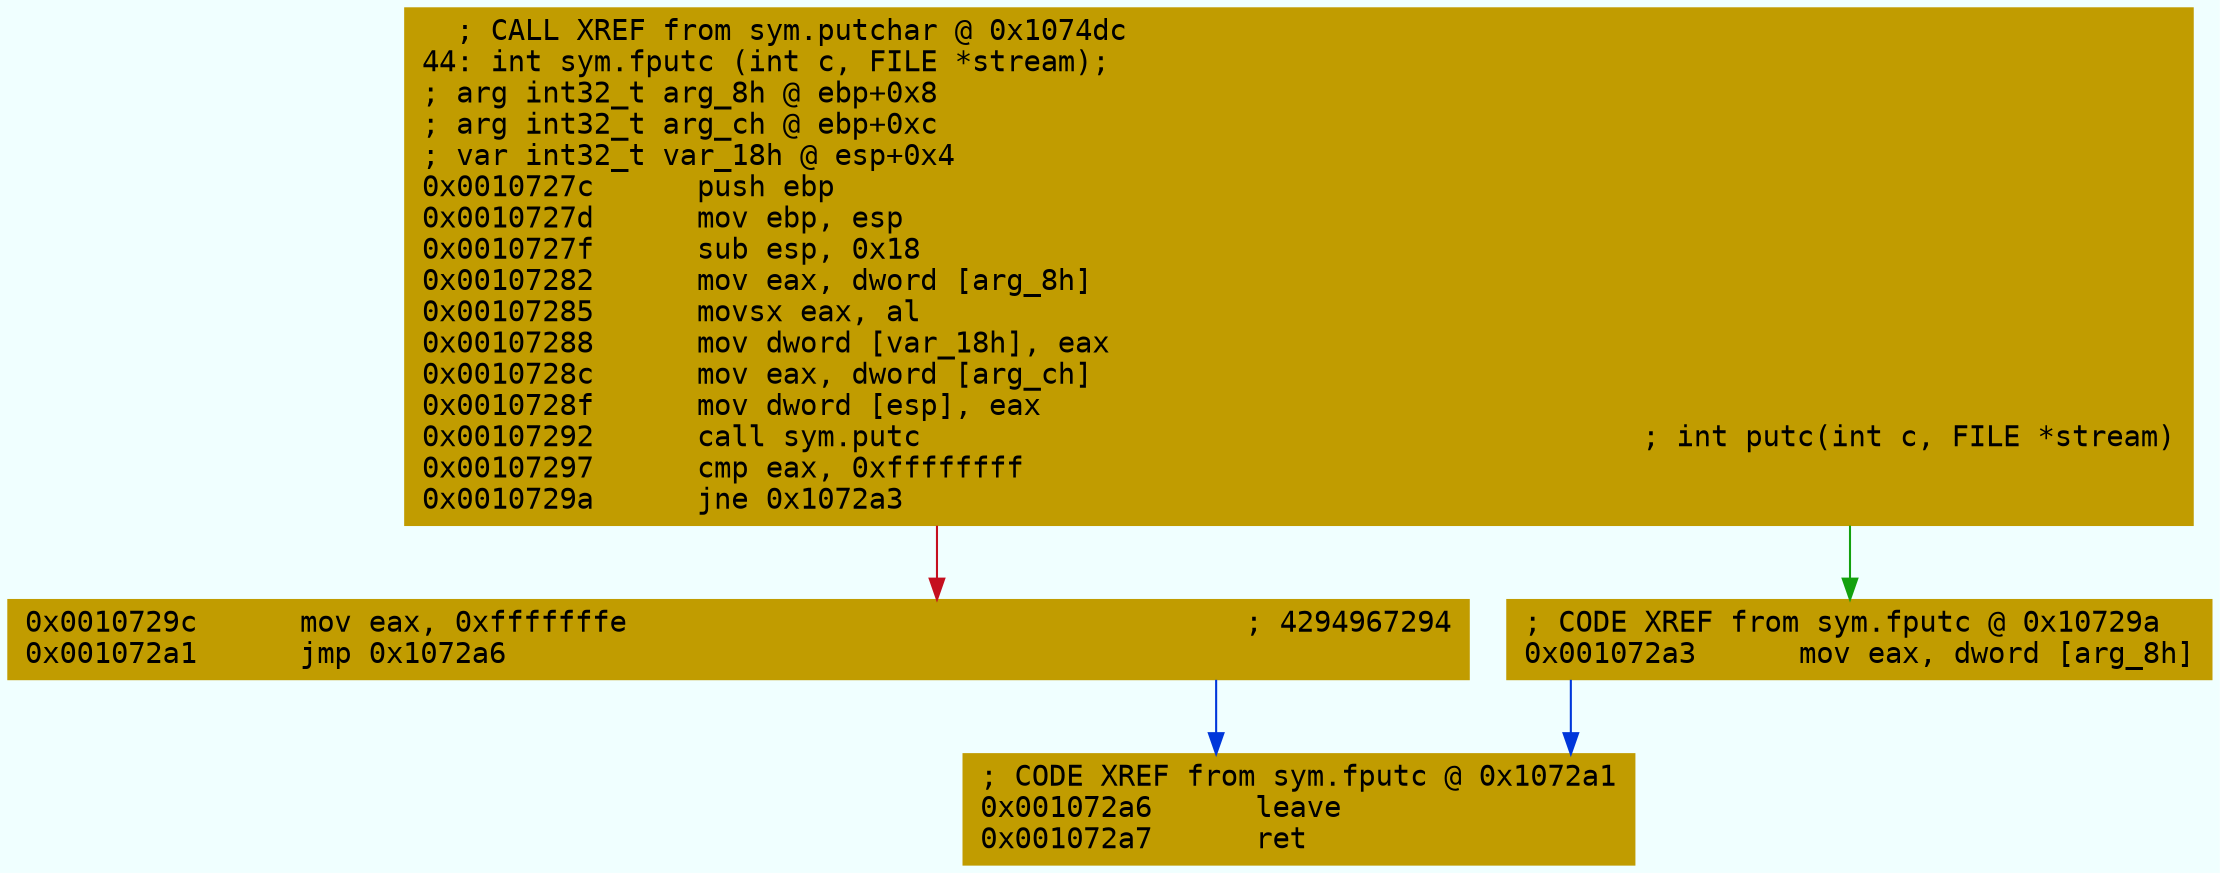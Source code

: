 digraph code {
	graph [bgcolor=azure fontsize=8 fontname="Courier" splines="ortho"];
	node [fillcolor=gray style=filled shape=box];
	edge [arrowhead="normal"];
	"0x0010727c" [URL="sym.fputc/0x0010727c", fillcolor="#c19c00",color="#c19c00", fontname="Courier",label="  ; CALL XREF from sym.putchar @ 0x1074dc\l44: int sym.fputc (int c, FILE *stream);\l; arg int32_t arg_8h @ ebp+0x8\l; arg int32_t arg_ch @ ebp+0xc\l; var int32_t var_18h @ esp+0x4\l0x0010727c      push ebp\l0x0010727d      mov ebp, esp\l0x0010727f      sub esp, 0x18\l0x00107282      mov eax, dword [arg_8h]\l0x00107285      movsx eax, al\l0x00107288      mov dword [var_18h], eax\l0x0010728c      mov eax, dword [arg_ch]\l0x0010728f      mov dword [esp], eax\l0x00107292      call sym.putc                                          ; int putc(int c, FILE *stream)\l0x00107297      cmp eax, 0xffffffff\l0x0010729a      jne 0x1072a3\l"]
	"0x0010729c" [URL="sym.fputc/0x0010729c", fillcolor="#c19c00",color="#c19c00", fontname="Courier",label="0x0010729c      mov eax, 0xfffffffe                                    ; 4294967294\l0x001072a1      jmp 0x1072a6\l"]
	"0x001072a3" [URL="sym.fputc/0x001072a3", fillcolor="#c19c00",color="#c19c00", fontname="Courier",label="; CODE XREF from sym.fputc @ 0x10729a\l0x001072a3      mov eax, dword [arg_8h]\l"]
	"0x001072a6" [URL="sym.fputc/0x001072a6", fillcolor="#c19c00",color="#c19c00", fontname="Courier",label="; CODE XREF from sym.fputc @ 0x1072a1\l0x001072a6      leave\l0x001072a7      ret\l"]
        "0x0010727c" -> "0x001072a3" [color="#13a10e"];
        "0x0010727c" -> "0x0010729c" [color="#c50f1f"];
        "0x0010729c" -> "0x001072a6" [color="#0037da"];
        "0x001072a3" -> "0x001072a6" [color="#0037da"];
}

